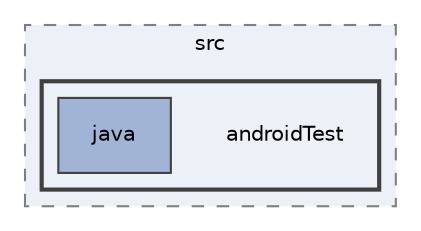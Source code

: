 digraph "C:/Users/Ydrani/AndroidStudioProjects/android_mediatek/app/src/androidTest"
{
 // LATEX_PDF_SIZE
  edge [fontname="Helvetica",fontsize="10",labelfontname="Helvetica",labelfontsize="10"];
  node [fontname="Helvetica",fontsize="10",shape=record];
  compound=true
  subgraph clusterdir_6db662dc215db1fc44fbfac097a0856e {
    graph [ bgcolor="#edf0f7", pencolor="grey50", style="filled,dashed,", label="src", fontname="Helvetica", fontsize="10", URL="dir_6db662dc215db1fc44fbfac097a0856e.html"]
  subgraph clusterdir_5ccbc45840bc5069ef3ac4c88051fd34 {
    graph [ bgcolor="#edf0f7", pencolor="grey25", style="filled,bold,", label="", fontname="Helvetica", fontsize="10", URL="dir_5ccbc45840bc5069ef3ac4c88051fd34.html"]
    dir_5ccbc45840bc5069ef3ac4c88051fd34 [shape=plaintext, label="androidTest"];
  dir_9a99e5ede996562401d87fc4dc03817f [shape=box, label="java", style="filled,", fillcolor="#a2b4d6", color="grey25", URL="dir_9a99e5ede996562401d87fc4dc03817f.html"];
  }
  }
}
